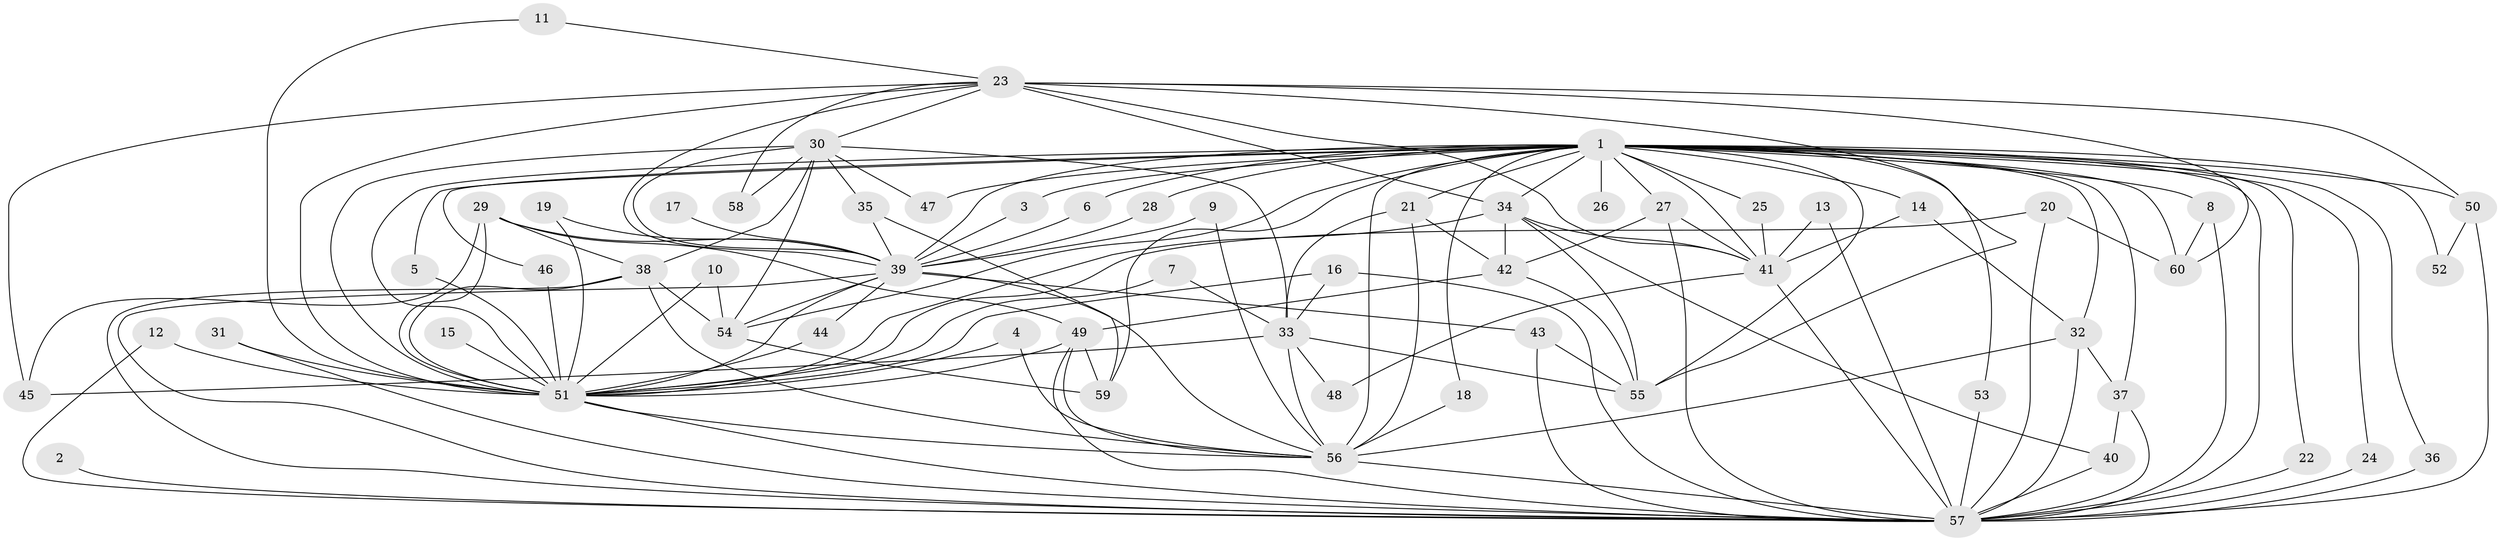 // original degree distribution, {14: 0.016666666666666666, 25: 0.008333333333333333, 21: 0.008333333333333333, 23: 0.008333333333333333, 17: 0.008333333333333333, 22: 0.008333333333333333, 24: 0.008333333333333333, 19: 0.008333333333333333, 26: 0.008333333333333333, 5: 0.075, 2: 0.5333333333333333, 10: 0.008333333333333333, 6: 0.016666666666666666, 8: 0.016666666666666666, 3: 0.16666666666666666, 7: 0.016666666666666666, 4: 0.08333333333333333}
// Generated by graph-tools (version 1.1) at 2025/49/03/09/25 03:49:37]
// undirected, 60 vertices, 146 edges
graph export_dot {
graph [start="1"]
  node [color=gray90,style=filled];
  1;
  2;
  3;
  4;
  5;
  6;
  7;
  8;
  9;
  10;
  11;
  12;
  13;
  14;
  15;
  16;
  17;
  18;
  19;
  20;
  21;
  22;
  23;
  24;
  25;
  26;
  27;
  28;
  29;
  30;
  31;
  32;
  33;
  34;
  35;
  36;
  37;
  38;
  39;
  40;
  41;
  42;
  43;
  44;
  45;
  46;
  47;
  48;
  49;
  50;
  51;
  52;
  53;
  54;
  55;
  56;
  57;
  58;
  59;
  60;
  1 -- 3 [weight=1.0];
  1 -- 5 [weight=1.0];
  1 -- 6 [weight=1.0];
  1 -- 8 [weight=1.0];
  1 -- 14 [weight=1.0];
  1 -- 18 [weight=1.0];
  1 -- 21 [weight=1.0];
  1 -- 22 [weight=1.0];
  1 -- 24 [weight=1.0];
  1 -- 25 [weight=1.0];
  1 -- 26 [weight=2.0];
  1 -- 27 [weight=2.0];
  1 -- 28 [weight=1.0];
  1 -- 32 [weight=1.0];
  1 -- 34 [weight=1.0];
  1 -- 36 [weight=1.0];
  1 -- 37 [weight=1.0];
  1 -- 39 [weight=4.0];
  1 -- 41 [weight=2.0];
  1 -- 46 [weight=1.0];
  1 -- 47 [weight=2.0];
  1 -- 50 [weight=2.0];
  1 -- 51 [weight=8.0];
  1 -- 52 [weight=1.0];
  1 -- 53 [weight=1.0];
  1 -- 54 [weight=3.0];
  1 -- 55 [weight=2.0];
  1 -- 56 [weight=4.0];
  1 -- 57 [weight=8.0];
  1 -- 59 [weight=1.0];
  1 -- 60 [weight=2.0];
  2 -- 57 [weight=1.0];
  3 -- 39 [weight=1.0];
  4 -- 51 [weight=1.0];
  4 -- 56 [weight=1.0];
  5 -- 51 [weight=1.0];
  6 -- 39 [weight=1.0];
  7 -- 33 [weight=1.0];
  7 -- 51 [weight=1.0];
  8 -- 57 [weight=1.0];
  8 -- 60 [weight=1.0];
  9 -- 39 [weight=1.0];
  9 -- 56 [weight=1.0];
  10 -- 51 [weight=1.0];
  10 -- 54 [weight=1.0];
  11 -- 23 [weight=1.0];
  11 -- 51 [weight=1.0];
  12 -- 51 [weight=1.0];
  12 -- 57 [weight=1.0];
  13 -- 41 [weight=1.0];
  13 -- 57 [weight=1.0];
  14 -- 32 [weight=1.0];
  14 -- 41 [weight=1.0];
  15 -- 51 [weight=1.0];
  16 -- 33 [weight=1.0];
  16 -- 51 [weight=1.0];
  16 -- 57 [weight=1.0];
  17 -- 39 [weight=1.0];
  18 -- 56 [weight=1.0];
  19 -- 39 [weight=1.0];
  19 -- 51 [weight=1.0];
  20 -- 51 [weight=1.0];
  20 -- 57 [weight=2.0];
  20 -- 60 [weight=1.0];
  21 -- 33 [weight=1.0];
  21 -- 42 [weight=1.0];
  21 -- 56 [weight=1.0];
  22 -- 57 [weight=1.0];
  23 -- 30 [weight=1.0];
  23 -- 34 [weight=2.0];
  23 -- 39 [weight=1.0];
  23 -- 41 [weight=1.0];
  23 -- 45 [weight=1.0];
  23 -- 50 [weight=1.0];
  23 -- 51 [weight=1.0];
  23 -- 55 [weight=1.0];
  23 -- 58 [weight=1.0];
  23 -- 60 [weight=1.0];
  24 -- 57 [weight=1.0];
  25 -- 41 [weight=1.0];
  27 -- 41 [weight=1.0];
  27 -- 42 [weight=1.0];
  27 -- 57 [weight=1.0];
  28 -- 39 [weight=1.0];
  29 -- 38 [weight=1.0];
  29 -- 39 [weight=2.0];
  29 -- 45 [weight=1.0];
  29 -- 49 [weight=1.0];
  29 -- 51 [weight=1.0];
  30 -- 33 [weight=1.0];
  30 -- 35 [weight=1.0];
  30 -- 38 [weight=1.0];
  30 -- 39 [weight=1.0];
  30 -- 47 [weight=1.0];
  30 -- 51 [weight=1.0];
  30 -- 54 [weight=1.0];
  30 -- 58 [weight=1.0];
  31 -- 51 [weight=1.0];
  31 -- 57 [weight=1.0];
  32 -- 37 [weight=1.0];
  32 -- 56 [weight=1.0];
  32 -- 57 [weight=1.0];
  33 -- 45 [weight=1.0];
  33 -- 48 [weight=1.0];
  33 -- 55 [weight=1.0];
  33 -- 56 [weight=2.0];
  34 -- 40 [weight=1.0];
  34 -- 41 [weight=1.0];
  34 -- 42 [weight=1.0];
  34 -- 51 [weight=1.0];
  34 -- 55 [weight=1.0];
  35 -- 39 [weight=1.0];
  35 -- 59 [weight=1.0];
  36 -- 57 [weight=1.0];
  37 -- 40 [weight=1.0];
  37 -- 57 [weight=1.0];
  38 -- 51 [weight=1.0];
  38 -- 54 [weight=1.0];
  38 -- 56 [weight=2.0];
  38 -- 57 [weight=1.0];
  39 -- 43 [weight=1.0];
  39 -- 44 [weight=1.0];
  39 -- 51 [weight=2.0];
  39 -- 54 [weight=1.0];
  39 -- 56 [weight=2.0];
  39 -- 57 [weight=2.0];
  40 -- 57 [weight=2.0];
  41 -- 48 [weight=1.0];
  41 -- 57 [weight=1.0];
  42 -- 49 [weight=1.0];
  42 -- 55 [weight=1.0];
  43 -- 55 [weight=1.0];
  43 -- 57 [weight=1.0];
  44 -- 51 [weight=1.0];
  46 -- 51 [weight=1.0];
  49 -- 51 [weight=1.0];
  49 -- 56 [weight=1.0];
  49 -- 57 [weight=1.0];
  49 -- 59 [weight=1.0];
  50 -- 52 [weight=1.0];
  50 -- 57 [weight=1.0];
  51 -- 56 [weight=2.0];
  51 -- 57 [weight=4.0];
  53 -- 57 [weight=1.0];
  54 -- 59 [weight=1.0];
  56 -- 57 [weight=4.0];
}
